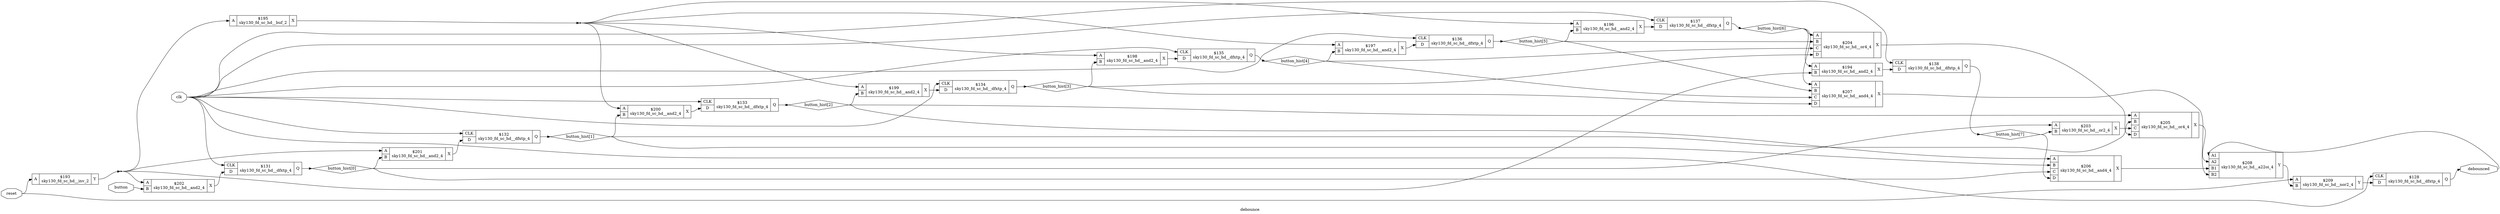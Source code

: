 digraph "debounce" {
label="debounce";
rankdir="LR";
remincross=true;
n18 [ shape=octagon, label="button", color="black", fontcolor="black" ];
n19 [ shape=diamond, label="button_hist[0]", color="black", fontcolor="black" ];
n20 [ shape=diamond, label="button_hist[1]", color="black", fontcolor="black" ];
n21 [ shape=diamond, label="button_hist[2]", color="black", fontcolor="black" ];
n22 [ shape=diamond, label="button_hist[3]", color="black", fontcolor="black" ];
n23 [ shape=diamond, label="button_hist[4]", color="black", fontcolor="black" ];
n24 [ shape=diamond, label="button_hist[5]", color="black", fontcolor="black" ];
n25 [ shape=diamond, label="button_hist[6]", color="black", fontcolor="black" ];
n26 [ shape=diamond, label="button_hist[7]", color="black", fontcolor="black" ];
n27 [ shape=octagon, label="clk", color="black", fontcolor="black" ];
n28 [ shape=octagon, label="debounced", color="black", fontcolor="black" ];
n29 [ shape=octagon, label="reset", color="black", fontcolor="black" ];
c32 [ shape=record, label="{{<p30> A}|$193\nsky130_fd_sc_hd__inv_2|{<p31> Y}}" ];
c35 [ shape=record, label="{{<p30> A|<p33> B}|$194\nsky130_fd_sc_hd__and2_4|{<p34> X}}" ];
c36 [ shape=record, label="{{<p30> A}|$195\nsky130_fd_sc_hd__buf_2|{<p34> X}}" ];
c37 [ shape=record, label="{{<p30> A|<p33> B}|$196\nsky130_fd_sc_hd__and2_4|{<p34> X}}" ];
c38 [ shape=record, label="{{<p30> A|<p33> B}|$197\nsky130_fd_sc_hd__and2_4|{<p34> X}}" ];
c39 [ shape=record, label="{{<p30> A|<p33> B}|$198\nsky130_fd_sc_hd__and2_4|{<p34> X}}" ];
c40 [ shape=record, label="{{<p30> A|<p33> B}|$199\nsky130_fd_sc_hd__and2_4|{<p34> X}}" ];
c41 [ shape=record, label="{{<p30> A|<p33> B}|$200\nsky130_fd_sc_hd__and2_4|{<p34> X}}" ];
c42 [ shape=record, label="{{<p30> A|<p33> B}|$201\nsky130_fd_sc_hd__and2_4|{<p34> X}}" ];
c43 [ shape=record, label="{{<p30> A|<p33> B}|$202\nsky130_fd_sc_hd__and2_4|{<p34> X}}" ];
c44 [ shape=record, label="{{<p30> A|<p33> B}|$203\nsky130_fd_sc_hd__or2_4|{<p34> X}}" ];
c47 [ shape=record, label="{{<p30> A|<p33> B|<p45> C|<p46> D}|$204\nsky130_fd_sc_hd__or4_4|{<p34> X}}" ];
c48 [ shape=record, label="{{<p30> A|<p33> B|<p45> C|<p46> D}|$205\nsky130_fd_sc_hd__or4_4|{<p34> X}}" ];
c49 [ shape=record, label="{{<p30> A|<p33> B|<p45> C|<p46> D}|$206\nsky130_fd_sc_hd__and4_4|{<p34> X}}" ];
c50 [ shape=record, label="{{<p30> A|<p33> B|<p45> C|<p46> D}|$207\nsky130_fd_sc_hd__and4_4|{<p34> X}}" ];
c55 [ shape=record, label="{{<p51> A1|<p52> A2|<p53> B1|<p54> B2}|$208\nsky130_fd_sc_hd__a22oi_4|{<p31> Y}}" ];
c56 [ shape=record, label="{{<p30> A|<p33> B}|$209\nsky130_fd_sc_hd__nor2_4|{<p31> Y}}" ];
c59 [ shape=record, label="{{<p57> CLK|<p46> D}|$131\nsky130_fd_sc_hd__dfxtp_4|{<p58> Q}}" ];
c60 [ shape=record, label="{{<p57> CLK|<p46> D}|$132\nsky130_fd_sc_hd__dfxtp_4|{<p58> Q}}" ];
c61 [ shape=record, label="{{<p57> CLK|<p46> D}|$133\nsky130_fd_sc_hd__dfxtp_4|{<p58> Q}}" ];
c62 [ shape=record, label="{{<p57> CLK|<p46> D}|$134\nsky130_fd_sc_hd__dfxtp_4|{<p58> Q}}" ];
c63 [ shape=record, label="{{<p57> CLK|<p46> D}|$135\nsky130_fd_sc_hd__dfxtp_4|{<p58> Q}}" ];
c64 [ shape=record, label="{{<p57> CLK|<p46> D}|$136\nsky130_fd_sc_hd__dfxtp_4|{<p58> Q}}" ];
c65 [ shape=record, label="{{<p57> CLK|<p46> D}|$137\nsky130_fd_sc_hd__dfxtp_4|{<p58> Q}}" ];
c66 [ shape=record, label="{{<p57> CLK|<p46> D}|$138\nsky130_fd_sc_hd__dfxtp_4|{<p58> Q}}" ];
c67 [ shape=record, label="{{<p57> CLK|<p46> D}|$128\nsky130_fd_sc_hd__dfxtp_4|{<p58> Q}}" ];
c43:p34:e -> c59:p46:w [color="black", label=""];
n10 [ shape=point ];
c32:p31:e -> n10:w [color="black", label=""];
n10:e -> c35:p33:w [color="black", label=""];
n10:e -> c36:p30:w [color="black", label=""];
n10:e -> c42:p30:w [color="black", label=""];
n10:e -> c43:p30:w [color="black", label=""];
n11 [ shape=point ];
c36:p34:e -> n11:w [color="black", label=""];
n11:e -> c37:p30:w [color="black", label=""];
n11:e -> c38:p30:w [color="black", label=""];
n11:e -> c39:p30:w [color="black", label=""];
n11:e -> c40:p30:w [color="black", label=""];
n11:e -> c41:p30:w [color="black", label=""];
c44:p34:e -> c48:p45:w [color="black", label=""];
c47:p34:e -> c48:p46:w [color="black", label=""];
c48:p34:e -> c55:p52:w [color="black", label=""];
c49:p34:e -> c55:p53:w [color="black", label=""];
c50:p34:e -> c55:p54:w [color="black", label=""];
c55:p31:e -> c56:p33:w [color="black", label=""];
n18:e -> c43:p33:w [color="black", label=""];
c59:p58:e -> n19:w [color="black", label=""];
n19:e -> c42:p33:w [color="black", label=""];
n19:e -> c44:p30:w [color="black", label=""];
n19:e -> c49:p45:w [color="black", label=""];
c42:p34:e -> c60:p46:w [color="black", label=""];
c60:p58:e -> n20:w [color="black", label=""];
n20:e -> c41:p33:w [color="black", label=""];
n20:e -> c48:p33:w [color="black", label=""];
n20:e -> c49:p33:w [color="black", label=""];
c61:p58:e -> n21:w [color="black", label=""];
n21:e -> c40:p33:w [color="black", label=""];
n21:e -> c48:p30:w [color="black", label=""];
n21:e -> c49:p30:w [color="black", label=""];
c62:p58:e -> n22:w [color="black", label=""];
n22:e -> c39:p33:w [color="black", label=""];
n22:e -> c47:p46:w [color="black", label=""];
n22:e -> c50:p46:w [color="black", label=""];
c63:p58:e -> n23:w [color="black", label=""];
n23:e -> c38:p33:w [color="black", label=""];
n23:e -> c47:p45:w [color="black", label=""];
n23:e -> c50:p45:w [color="black", label=""];
c64:p58:e -> n24:w [color="black", label=""];
n24:e -> c37:p33:w [color="black", label=""];
n24:e -> c47:p33:w [color="black", label=""];
n24:e -> c50:p33:w [color="black", label=""];
c65:p58:e -> n25:w [color="black", label=""];
n25:e -> c35:p30:w [color="black", label=""];
n25:e -> c47:p30:w [color="black", label=""];
n25:e -> c50:p30:w [color="black", label=""];
c66:p58:e -> n26:w [color="black", label=""];
n26:e -> c44:p33:w [color="black", label=""];
n26:e -> c49:p46:w [color="black", label=""];
n27:e -> c59:p57:w [color="black", label=""];
n27:e -> c60:p57:w [color="black", label=""];
n27:e -> c61:p57:w [color="black", label=""];
n27:e -> c62:p57:w [color="black", label=""];
n27:e -> c63:p57:w [color="black", label=""];
n27:e -> c64:p57:w [color="black", label=""];
n27:e -> c65:p57:w [color="black", label=""];
n27:e -> c66:p57:w [color="black", label=""];
n27:e -> c67:p57:w [color="black", label=""];
c67:p58:e -> n28:w [color="black", label=""];
n28:e -> c55:p51:w [color="black", label=""];
n29:e -> c32:p30:w [color="black", label=""];
n29:e -> c56:p30:w [color="black", label=""];
c41:p34:e -> c61:p46:w [color="black", label=""];
c40:p34:e -> c62:p46:w [color="black", label=""];
c39:p34:e -> c63:p46:w [color="black", label=""];
c38:p34:e -> c64:p46:w [color="black", label=""];
c37:p34:e -> c65:p46:w [color="black", label=""];
c35:p34:e -> c66:p46:w [color="black", label=""];
c56:p31:e -> c67:p46:w [color="black", label=""];
}
